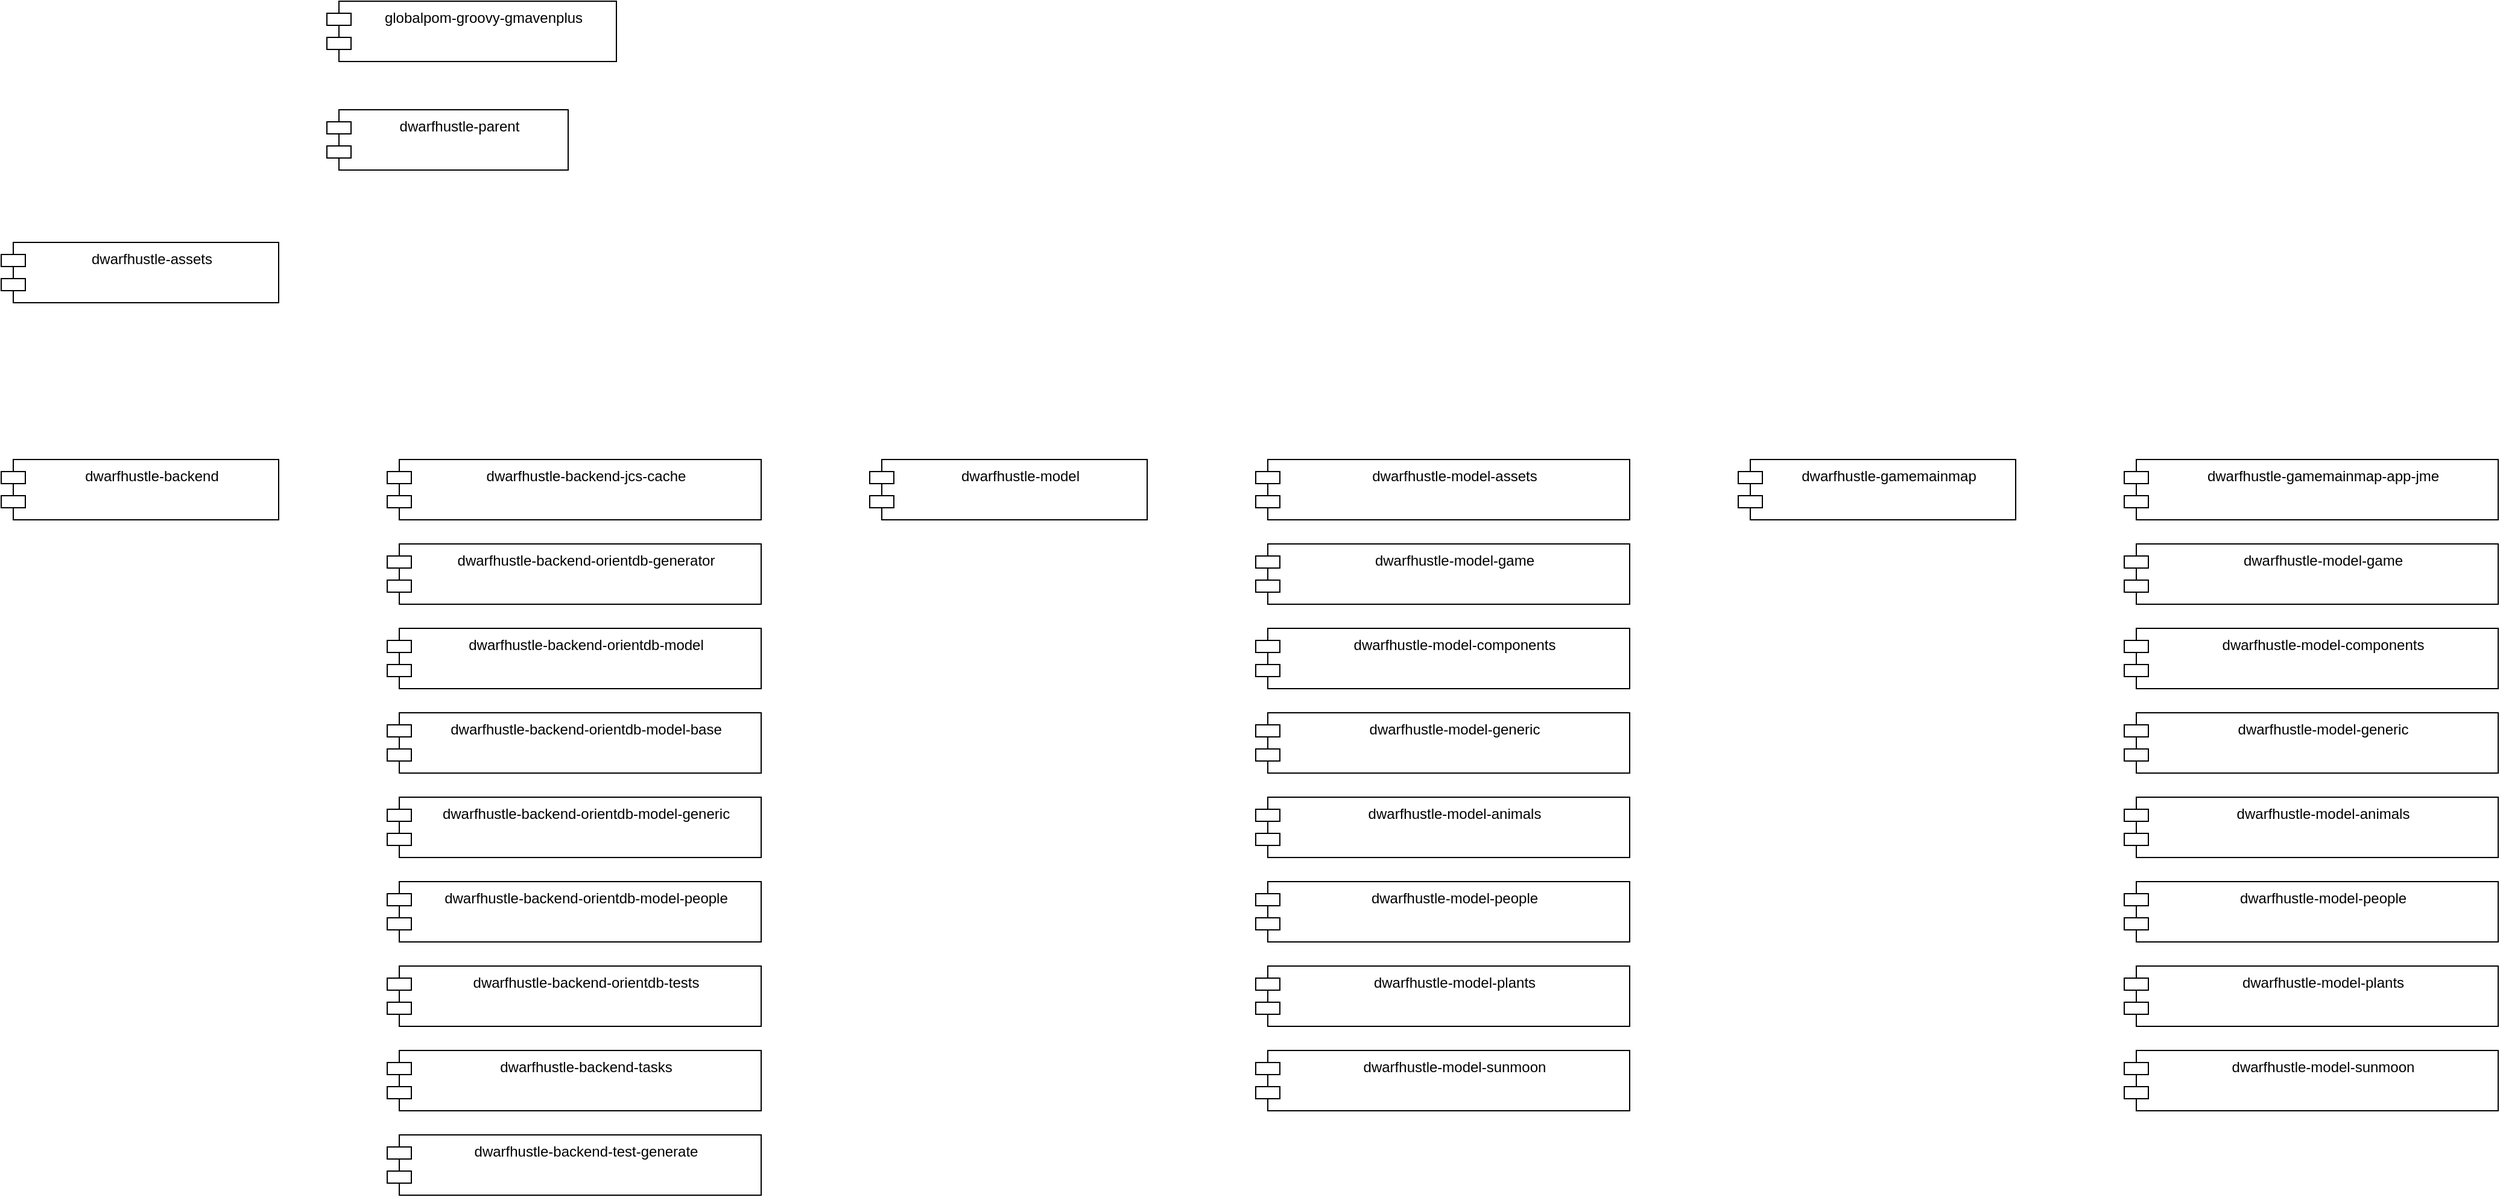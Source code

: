 <mxfile version="14.1.4" type="github">
  <diagram id="uKU9A1B13DeepLOjT6Cy" name="Page-1">
    <mxGraphModel dx="2027" dy="1278" grid="1" gridSize="10" guides="1" tooltips="1" connect="1" arrows="1" fold="1" page="1" pageScale="1" pageWidth="850" pageHeight="1100" math="0" shadow="0">
      <root>
        <mxCell id="0" />
        <mxCell id="1" parent="0" />
        <mxCell id="nYNFxhxVLeYU1pLjJmcj-1" value="globalpom-groovy-gmavenplus" style="shape=module;align=left;spacingLeft=20;align=center;verticalAlign=top;" vertex="1" parent="1">
          <mxGeometry x="320" y="70" width="240" height="50" as="geometry" />
        </mxCell>
        <mxCell id="nYNFxhxVLeYU1pLjJmcj-2" value="dwarfhustle-parent" style="shape=module;align=left;spacingLeft=20;align=center;verticalAlign=top;" vertex="1" parent="1">
          <mxGeometry x="320" y="160" width="200" height="50" as="geometry" />
        </mxCell>
        <mxCell id="nYNFxhxVLeYU1pLjJmcj-3" value="dwarfhustle-assets" style="shape=module;align=left;spacingLeft=20;align=center;verticalAlign=top;" vertex="1" parent="1">
          <mxGeometry x="50" y="270" width="230" height="50" as="geometry" />
        </mxCell>
        <mxCell id="nYNFxhxVLeYU1pLjJmcj-4" value="dwarfhustle-backend" style="shape=module;align=left;spacingLeft=20;align=center;verticalAlign=top;" vertex="1" parent="1">
          <mxGeometry x="50" y="450" width="230" height="50" as="geometry" />
        </mxCell>
        <mxCell id="nYNFxhxVLeYU1pLjJmcj-5" value="dwarfhustle-model" style="shape=module;align=left;spacingLeft=20;align=center;verticalAlign=top;" vertex="1" parent="1">
          <mxGeometry x="770" y="450" width="230" height="50" as="geometry" />
        </mxCell>
        <mxCell id="nYNFxhxVLeYU1pLjJmcj-6" value="dwarfhustle-backend-jcs-cache" style="shape=module;align=left;spacingLeft=20;align=center;verticalAlign=top;" vertex="1" parent="1">
          <mxGeometry x="370" y="450" width="310" height="50" as="geometry" />
        </mxCell>
        <mxCell id="nYNFxhxVLeYU1pLjJmcj-7" value="dwarfhustle-backend-orientdb-generator" style="shape=module;align=left;spacingLeft=20;align=center;verticalAlign=top;" vertex="1" parent="1">
          <mxGeometry x="370" y="520" width="310" height="50" as="geometry" />
        </mxCell>
        <mxCell id="nYNFxhxVLeYU1pLjJmcj-8" value="dwarfhustle-backend-orientdb-model" style="shape=module;align=left;spacingLeft=20;align=center;verticalAlign=top;" vertex="1" parent="1">
          <mxGeometry x="370" y="590" width="310" height="50" as="geometry" />
        </mxCell>
        <mxCell id="nYNFxhxVLeYU1pLjJmcj-9" value="dwarfhustle-backend-orientdb-model-base" style="shape=module;align=left;spacingLeft=20;align=center;verticalAlign=top;" vertex="1" parent="1">
          <mxGeometry x="370" y="660" width="310" height="50" as="geometry" />
        </mxCell>
        <mxCell id="nYNFxhxVLeYU1pLjJmcj-10" value="dwarfhustle-backend-orientdb-model-generic" style="shape=module;align=left;spacingLeft=20;align=center;verticalAlign=top;" vertex="1" parent="1">
          <mxGeometry x="370" y="730" width="310" height="50" as="geometry" />
        </mxCell>
        <mxCell id="nYNFxhxVLeYU1pLjJmcj-11" value="dwarfhustle-backend-orientdb-model-people" style="shape=module;align=left;spacingLeft=20;align=center;verticalAlign=top;" vertex="1" parent="1">
          <mxGeometry x="370" y="800" width="310" height="50" as="geometry" />
        </mxCell>
        <mxCell id="nYNFxhxVLeYU1pLjJmcj-12" value="dwarfhustle-backend-orientdb-tests" style="shape=module;align=left;spacingLeft=20;align=center;verticalAlign=top;" vertex="1" parent="1">
          <mxGeometry x="370" y="870" width="310" height="50" as="geometry" />
        </mxCell>
        <mxCell id="nYNFxhxVLeYU1pLjJmcj-13" value="dwarfhustle-backend-tasks" style="shape=module;align=left;spacingLeft=20;align=center;verticalAlign=top;" vertex="1" parent="1">
          <mxGeometry x="370" y="940" width="310" height="50" as="geometry" />
        </mxCell>
        <mxCell id="nYNFxhxVLeYU1pLjJmcj-14" value="dwarfhustle-backend-test-generate" style="shape=module;align=left;spacingLeft=20;align=center;verticalAlign=top;" vertex="1" parent="1">
          <mxGeometry x="370" y="1010" width="310" height="50" as="geometry" />
        </mxCell>
        <mxCell id="nYNFxhxVLeYU1pLjJmcj-15" value="dwarfhustle-model-assets" style="shape=module;align=left;spacingLeft=20;align=center;verticalAlign=top;" vertex="1" parent="1">
          <mxGeometry x="1090" y="450" width="310" height="50" as="geometry" />
        </mxCell>
        <mxCell id="nYNFxhxVLeYU1pLjJmcj-16" value="dwarfhustle-model-game" style="shape=module;align=left;spacingLeft=20;align=center;verticalAlign=top;" vertex="1" parent="1">
          <mxGeometry x="1090" y="520" width="310" height="50" as="geometry" />
        </mxCell>
        <mxCell id="nYNFxhxVLeYU1pLjJmcj-17" value="dwarfhustle-model-components" style="shape=module;align=left;spacingLeft=20;align=center;verticalAlign=top;" vertex="1" parent="1">
          <mxGeometry x="1090" y="590" width="310" height="50" as="geometry" />
        </mxCell>
        <mxCell id="nYNFxhxVLeYU1pLjJmcj-18" value="dwarfhustle-model-generic" style="shape=module;align=left;spacingLeft=20;align=center;verticalAlign=top;" vertex="1" parent="1">
          <mxGeometry x="1090" y="660" width="310" height="50" as="geometry" />
        </mxCell>
        <mxCell id="nYNFxhxVLeYU1pLjJmcj-19" value="dwarfhustle-model-animals" style="shape=module;align=left;spacingLeft=20;align=center;verticalAlign=top;" vertex="1" parent="1">
          <mxGeometry x="1090" y="730" width="310" height="50" as="geometry" />
        </mxCell>
        <mxCell id="nYNFxhxVLeYU1pLjJmcj-20" value="dwarfhustle-model-people" style="shape=module;align=left;spacingLeft=20;align=center;verticalAlign=top;" vertex="1" parent="1">
          <mxGeometry x="1090" y="800" width="310" height="50" as="geometry" />
        </mxCell>
        <mxCell id="nYNFxhxVLeYU1pLjJmcj-21" value="dwarfhustle-model-plants" style="shape=module;align=left;spacingLeft=20;align=center;verticalAlign=top;" vertex="1" parent="1">
          <mxGeometry x="1090" y="870" width="310" height="50" as="geometry" />
        </mxCell>
        <mxCell id="nYNFxhxVLeYU1pLjJmcj-22" value="dwarfhustle-model-sunmoon" style="shape=module;align=left;spacingLeft=20;align=center;verticalAlign=top;" vertex="1" parent="1">
          <mxGeometry x="1090" y="940" width="310" height="50" as="geometry" />
        </mxCell>
        <mxCell id="nYNFxhxVLeYU1pLjJmcj-23" value="dwarfhustle-gamemainmap" style="shape=module;align=left;spacingLeft=20;align=center;verticalAlign=top;" vertex="1" parent="1">
          <mxGeometry x="1490" y="450" width="230" height="50" as="geometry" />
        </mxCell>
        <mxCell id="nYNFxhxVLeYU1pLjJmcj-24" value="dwarfhustle-gamemainmap-app-jme" style="shape=module;align=left;spacingLeft=20;align=center;verticalAlign=top;" vertex="1" parent="1">
          <mxGeometry x="1810" y="450" width="310" height="50" as="geometry" />
        </mxCell>
        <mxCell id="nYNFxhxVLeYU1pLjJmcj-25" value="dwarfhustle-model-game" style="shape=module;align=left;spacingLeft=20;align=center;verticalAlign=top;" vertex="1" parent="1">
          <mxGeometry x="1810" y="520" width="310" height="50" as="geometry" />
        </mxCell>
        <mxCell id="nYNFxhxVLeYU1pLjJmcj-26" value="dwarfhustle-model-components" style="shape=module;align=left;spacingLeft=20;align=center;verticalAlign=top;" vertex="1" parent="1">
          <mxGeometry x="1810" y="590" width="310" height="50" as="geometry" />
        </mxCell>
        <mxCell id="nYNFxhxVLeYU1pLjJmcj-27" value="dwarfhustle-model-generic" style="shape=module;align=left;spacingLeft=20;align=center;verticalAlign=top;" vertex="1" parent="1">
          <mxGeometry x="1810" y="660" width="310" height="50" as="geometry" />
        </mxCell>
        <mxCell id="nYNFxhxVLeYU1pLjJmcj-28" value="dwarfhustle-model-animals" style="shape=module;align=left;spacingLeft=20;align=center;verticalAlign=top;" vertex="1" parent="1">
          <mxGeometry x="1810" y="730" width="310" height="50" as="geometry" />
        </mxCell>
        <mxCell id="nYNFxhxVLeYU1pLjJmcj-29" value="dwarfhustle-model-people" style="shape=module;align=left;spacingLeft=20;align=center;verticalAlign=top;" vertex="1" parent="1">
          <mxGeometry x="1810" y="800" width="310" height="50" as="geometry" />
        </mxCell>
        <mxCell id="nYNFxhxVLeYU1pLjJmcj-30" value="dwarfhustle-model-plants" style="shape=module;align=left;spacingLeft=20;align=center;verticalAlign=top;" vertex="1" parent="1">
          <mxGeometry x="1810" y="870" width="310" height="50" as="geometry" />
        </mxCell>
        <mxCell id="nYNFxhxVLeYU1pLjJmcj-31" value="dwarfhustle-model-sunmoon" style="shape=module;align=left;spacingLeft=20;align=center;verticalAlign=top;" vertex="1" parent="1">
          <mxGeometry x="1810" y="940" width="310" height="50" as="geometry" />
        </mxCell>
      </root>
    </mxGraphModel>
  </diagram>
</mxfile>
